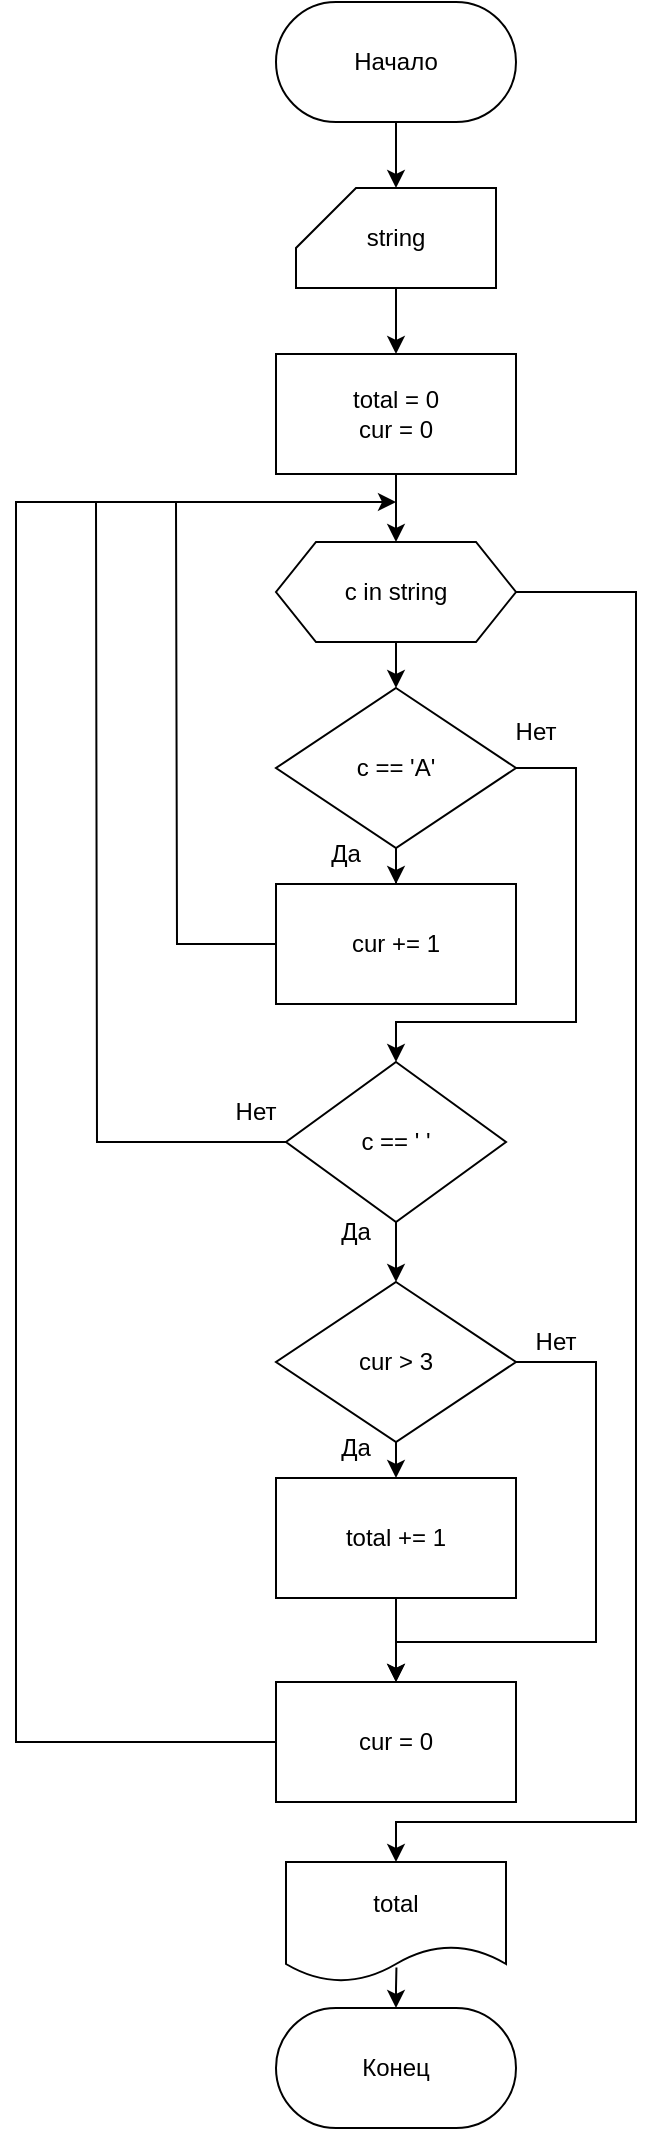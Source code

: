 <mxfile version="21.0.6" type="device"><diagram id="UMxQCVmpAj9n7GB5f670" name="Страница 1"><mxGraphModel dx="1259" dy="696" grid="1" gridSize="10" guides="1" tooltips="1" connect="1" arrows="1" fold="1" page="1" pageScale="1" pageWidth="827" pageHeight="1169" math="0" shadow="0"><root><mxCell id="0"/><mxCell id="1" parent="0"/><mxCell id="R-zG8lw-cExaNZo4OxZl-13" value="" style="edgeStyle=orthogonalEdgeStyle;rounded=0;orthogonalLoop=1;jettySize=auto;html=1;" edge="1" parent="1" source="R-zG8lw-cExaNZo4OxZl-1" target="R-zG8lw-cExaNZo4OxZl-12"><mxGeometry relative="1" as="geometry"/></mxCell><mxCell id="R-zG8lw-cExaNZo4OxZl-1" value="Начало" style="rounded=1;whiteSpace=wrap;html=1;arcSize=50;" vertex="1" parent="1"><mxGeometry x="170" y="20" width="120" height="60" as="geometry"/></mxCell><mxCell id="R-zG8lw-cExaNZo4OxZl-33" style="edgeStyle=orthogonalEdgeStyle;rounded=0;orthogonalLoop=1;jettySize=auto;html=1;exitX=0.5;exitY=0;exitDx=0;exitDy=0;entryX=0.502;entryY=0.879;entryDx=0;entryDy=0;entryPerimeter=0;endArrow=none;endFill=0;startArrow=classic;startFill=1;" edge="1" parent="1" source="R-zG8lw-cExaNZo4OxZl-2" target="R-zG8lw-cExaNZo4OxZl-11"><mxGeometry relative="1" as="geometry"><Array as="points"><mxPoint x="230" y="1013"/><mxPoint x="230" y="1013"/></Array></mxGeometry></mxCell><mxCell id="R-zG8lw-cExaNZo4OxZl-2" value="Конец" style="rounded=1;whiteSpace=wrap;html=1;arcSize=50;" vertex="1" parent="1"><mxGeometry x="170" y="1023" width="120" height="60" as="geometry"/></mxCell><mxCell id="R-zG8lw-cExaNZo4OxZl-17" style="edgeStyle=orthogonalEdgeStyle;rounded=0;orthogonalLoop=1;jettySize=auto;html=1;entryX=0.5;entryY=0;entryDx=0;entryDy=0;" edge="1" parent="1" source="R-zG8lw-cExaNZo4OxZl-3" target="R-zG8lw-cExaNZo4OxZl-4"><mxGeometry relative="1" as="geometry"/></mxCell><mxCell id="R-zG8lw-cExaNZo4OxZl-3" value="total = 0&lt;br&gt;cur = 0" style="rounded=0;whiteSpace=wrap;html=1;" vertex="1" parent="1"><mxGeometry x="170" y="196" width="120" height="60" as="geometry"/></mxCell><mxCell id="R-zG8lw-cExaNZo4OxZl-18" value="" style="edgeStyle=orthogonalEdgeStyle;rounded=0;orthogonalLoop=1;jettySize=auto;html=1;" edge="1" parent="1" source="R-zG8lw-cExaNZo4OxZl-4" target="R-zG8lw-cExaNZo4OxZl-5"><mxGeometry relative="1" as="geometry"/></mxCell><mxCell id="R-zG8lw-cExaNZo4OxZl-30" style="edgeStyle=orthogonalEdgeStyle;rounded=0;orthogonalLoop=1;jettySize=auto;html=1;exitX=1;exitY=0.5;exitDx=0;exitDy=0;entryX=0.5;entryY=0;entryDx=0;entryDy=0;" edge="1" parent="1" source="R-zG8lw-cExaNZo4OxZl-4" target="R-zG8lw-cExaNZo4OxZl-11"><mxGeometry relative="1" as="geometry"><Array as="points"><mxPoint x="350" y="315"/><mxPoint x="350" y="930"/><mxPoint x="230" y="930"/></Array></mxGeometry></mxCell><mxCell id="R-zG8lw-cExaNZo4OxZl-4" value="c in string" style="shape=hexagon;perimeter=hexagonPerimeter2;whiteSpace=wrap;html=1;fixedSize=1;" vertex="1" parent="1"><mxGeometry x="170" y="290" width="120" height="50" as="geometry"/></mxCell><mxCell id="R-zG8lw-cExaNZo4OxZl-19" value="" style="edgeStyle=orthogonalEdgeStyle;rounded=0;orthogonalLoop=1;jettySize=auto;html=1;" edge="1" parent="1" source="R-zG8lw-cExaNZo4OxZl-5" target="R-zG8lw-cExaNZo4OxZl-7"><mxGeometry relative="1" as="geometry"/></mxCell><mxCell id="R-zG8lw-cExaNZo4OxZl-20" style="edgeStyle=orthogonalEdgeStyle;rounded=0;orthogonalLoop=1;jettySize=auto;html=1;entryX=0.5;entryY=0;entryDx=0;entryDy=0;" edge="1" parent="1" source="R-zG8lw-cExaNZo4OxZl-5" target="R-zG8lw-cExaNZo4OxZl-6"><mxGeometry relative="1" as="geometry"><Array as="points"><mxPoint x="320" y="403"/><mxPoint x="320" y="530"/><mxPoint x="230" y="530"/></Array></mxGeometry></mxCell><mxCell id="R-zG8lw-cExaNZo4OxZl-5" value="c == 'A'" style="rhombus;whiteSpace=wrap;html=1;" vertex="1" parent="1"><mxGeometry x="170" y="363" width="120" height="80" as="geometry"/></mxCell><mxCell id="R-zG8lw-cExaNZo4OxZl-21" style="edgeStyle=orthogonalEdgeStyle;rounded=0;orthogonalLoop=1;jettySize=auto;html=1;exitX=0.5;exitY=1;exitDx=0;exitDy=0;entryX=0.5;entryY=0;entryDx=0;entryDy=0;" edge="1" parent="1" source="R-zG8lw-cExaNZo4OxZl-6" target="R-zG8lw-cExaNZo4OxZl-9"><mxGeometry relative="1" as="geometry"/></mxCell><mxCell id="R-zG8lw-cExaNZo4OxZl-29" style="edgeStyle=orthogonalEdgeStyle;rounded=0;orthogonalLoop=1;jettySize=auto;html=1;exitX=0;exitY=0.5;exitDx=0;exitDy=0;endArrow=none;endFill=0;" edge="1" parent="1" source="R-zG8lw-cExaNZo4OxZl-6"><mxGeometry relative="1" as="geometry"><mxPoint x="80" y="270" as="targetPoint"/></mxGeometry></mxCell><mxCell id="R-zG8lw-cExaNZo4OxZl-6" value="c == ' '" style="rhombus;whiteSpace=wrap;html=1;" vertex="1" parent="1"><mxGeometry x="175" y="550" width="110" height="80" as="geometry"/></mxCell><mxCell id="R-zG8lw-cExaNZo4OxZl-28" style="edgeStyle=orthogonalEdgeStyle;rounded=0;orthogonalLoop=1;jettySize=auto;html=1;exitX=0;exitY=0.5;exitDx=0;exitDy=0;endArrow=none;endFill=0;" edge="1" parent="1" source="R-zG8lw-cExaNZo4OxZl-7"><mxGeometry relative="1" as="geometry"><mxPoint x="120" y="270" as="targetPoint"/></mxGeometry></mxCell><mxCell id="R-zG8lw-cExaNZo4OxZl-7" value="cur += 1" style="rounded=0;whiteSpace=wrap;html=1;" vertex="1" parent="1"><mxGeometry x="170" y="461" width="120" height="60" as="geometry"/></mxCell><mxCell id="R-zG8lw-cExaNZo4OxZl-26" style="edgeStyle=orthogonalEdgeStyle;rounded=0;orthogonalLoop=1;jettySize=auto;html=1;exitX=0;exitY=0.5;exitDx=0;exitDy=0;" edge="1" parent="1" source="R-zG8lw-cExaNZo4OxZl-8"><mxGeometry relative="1" as="geometry"><mxPoint x="230" y="270" as="targetPoint"/><Array as="points"><mxPoint x="40" y="890"/><mxPoint x="40" y="270"/></Array></mxGeometry></mxCell><mxCell id="R-zG8lw-cExaNZo4OxZl-8" value="cur = 0" style="rounded=0;whiteSpace=wrap;html=1;" vertex="1" parent="1"><mxGeometry x="170" y="860" width="120" height="60" as="geometry"/></mxCell><mxCell id="R-zG8lw-cExaNZo4OxZl-22" style="edgeStyle=orthogonalEdgeStyle;rounded=0;orthogonalLoop=1;jettySize=auto;html=1;exitX=0.5;exitY=1;exitDx=0;exitDy=0;entryX=0.5;entryY=0;entryDx=0;entryDy=0;" edge="1" parent="1" source="R-zG8lw-cExaNZo4OxZl-9" target="R-zG8lw-cExaNZo4OxZl-10"><mxGeometry relative="1" as="geometry"/></mxCell><mxCell id="R-zG8lw-cExaNZo4OxZl-23" style="edgeStyle=orthogonalEdgeStyle;rounded=0;orthogonalLoop=1;jettySize=auto;html=1;exitX=1;exitY=0.5;exitDx=0;exitDy=0;entryX=0.5;entryY=0;entryDx=0;entryDy=0;" edge="1" parent="1" source="R-zG8lw-cExaNZo4OxZl-9" target="R-zG8lw-cExaNZo4OxZl-8"><mxGeometry relative="1" as="geometry"><Array as="points"><mxPoint x="330" y="700"/><mxPoint x="330" y="840"/><mxPoint x="230" y="840"/></Array></mxGeometry></mxCell><mxCell id="R-zG8lw-cExaNZo4OxZl-9" value="cur &amp;gt; 3" style="rhombus;whiteSpace=wrap;html=1;" vertex="1" parent="1"><mxGeometry x="170" y="660" width="120" height="80" as="geometry"/></mxCell><mxCell id="R-zG8lw-cExaNZo4OxZl-25" style="edgeStyle=orthogonalEdgeStyle;rounded=0;orthogonalLoop=1;jettySize=auto;html=1;exitX=0.5;exitY=1;exitDx=0;exitDy=0;entryX=0.5;entryY=0;entryDx=0;entryDy=0;" edge="1" parent="1" source="R-zG8lw-cExaNZo4OxZl-10" target="R-zG8lw-cExaNZo4OxZl-8"><mxGeometry relative="1" as="geometry"/></mxCell><mxCell id="R-zG8lw-cExaNZo4OxZl-10" value="total += 1" style="rounded=0;whiteSpace=wrap;html=1;" vertex="1" parent="1"><mxGeometry x="170" y="758" width="120" height="60" as="geometry"/></mxCell><mxCell id="R-zG8lw-cExaNZo4OxZl-11" value="total" style="shape=document;whiteSpace=wrap;html=1;boundedLbl=1;" vertex="1" parent="1"><mxGeometry x="175" y="950" width="110" height="60" as="geometry"/></mxCell><mxCell id="R-zG8lw-cExaNZo4OxZl-14" value="" style="edgeStyle=orthogonalEdgeStyle;rounded=0;orthogonalLoop=1;jettySize=auto;html=1;" edge="1" parent="1" source="R-zG8lw-cExaNZo4OxZl-12" target="R-zG8lw-cExaNZo4OxZl-3"><mxGeometry relative="1" as="geometry"/></mxCell><mxCell id="R-zG8lw-cExaNZo4OxZl-12" value="string" style="shape=card;whiteSpace=wrap;html=1;" vertex="1" parent="1"><mxGeometry x="180" y="113" width="100" height="50" as="geometry"/></mxCell><mxCell id="R-zG8lw-cExaNZo4OxZl-34" value="Да" style="text;html=1;strokeColor=none;fillColor=none;align=center;verticalAlign=middle;whiteSpace=wrap;rounded=0;" vertex="1" parent="1"><mxGeometry x="175" y="431" width="60" height="30" as="geometry"/></mxCell><mxCell id="R-zG8lw-cExaNZo4OxZl-35" value="Да" style="text;html=1;strokeColor=none;fillColor=none;align=center;verticalAlign=middle;whiteSpace=wrap;rounded=0;" vertex="1" parent="1"><mxGeometry x="180" y="620" width="60" height="30" as="geometry"/></mxCell><mxCell id="R-zG8lw-cExaNZo4OxZl-36" value="Да" style="text;html=1;strokeColor=none;fillColor=none;align=center;verticalAlign=middle;whiteSpace=wrap;rounded=0;" vertex="1" parent="1"><mxGeometry x="180" y="728" width="60" height="30" as="geometry"/></mxCell><mxCell id="R-zG8lw-cExaNZo4OxZl-37" value="Нет" style="text;html=1;strokeColor=none;fillColor=none;align=center;verticalAlign=middle;whiteSpace=wrap;rounded=0;" vertex="1" parent="1"><mxGeometry x="270" y="370" width="60" height="30" as="geometry"/></mxCell><mxCell id="R-zG8lw-cExaNZo4OxZl-38" value="Нет" style="text;html=1;strokeColor=none;fillColor=none;align=center;verticalAlign=middle;whiteSpace=wrap;rounded=0;" vertex="1" parent="1"><mxGeometry x="130" y="560" width="60" height="30" as="geometry"/></mxCell><mxCell id="R-zG8lw-cExaNZo4OxZl-39" value="Нет" style="text;html=1;strokeColor=none;fillColor=none;align=center;verticalAlign=middle;whiteSpace=wrap;rounded=0;" vertex="1" parent="1"><mxGeometry x="280" y="675" width="60" height="30" as="geometry"/></mxCell></root></mxGraphModel></diagram></mxfile>